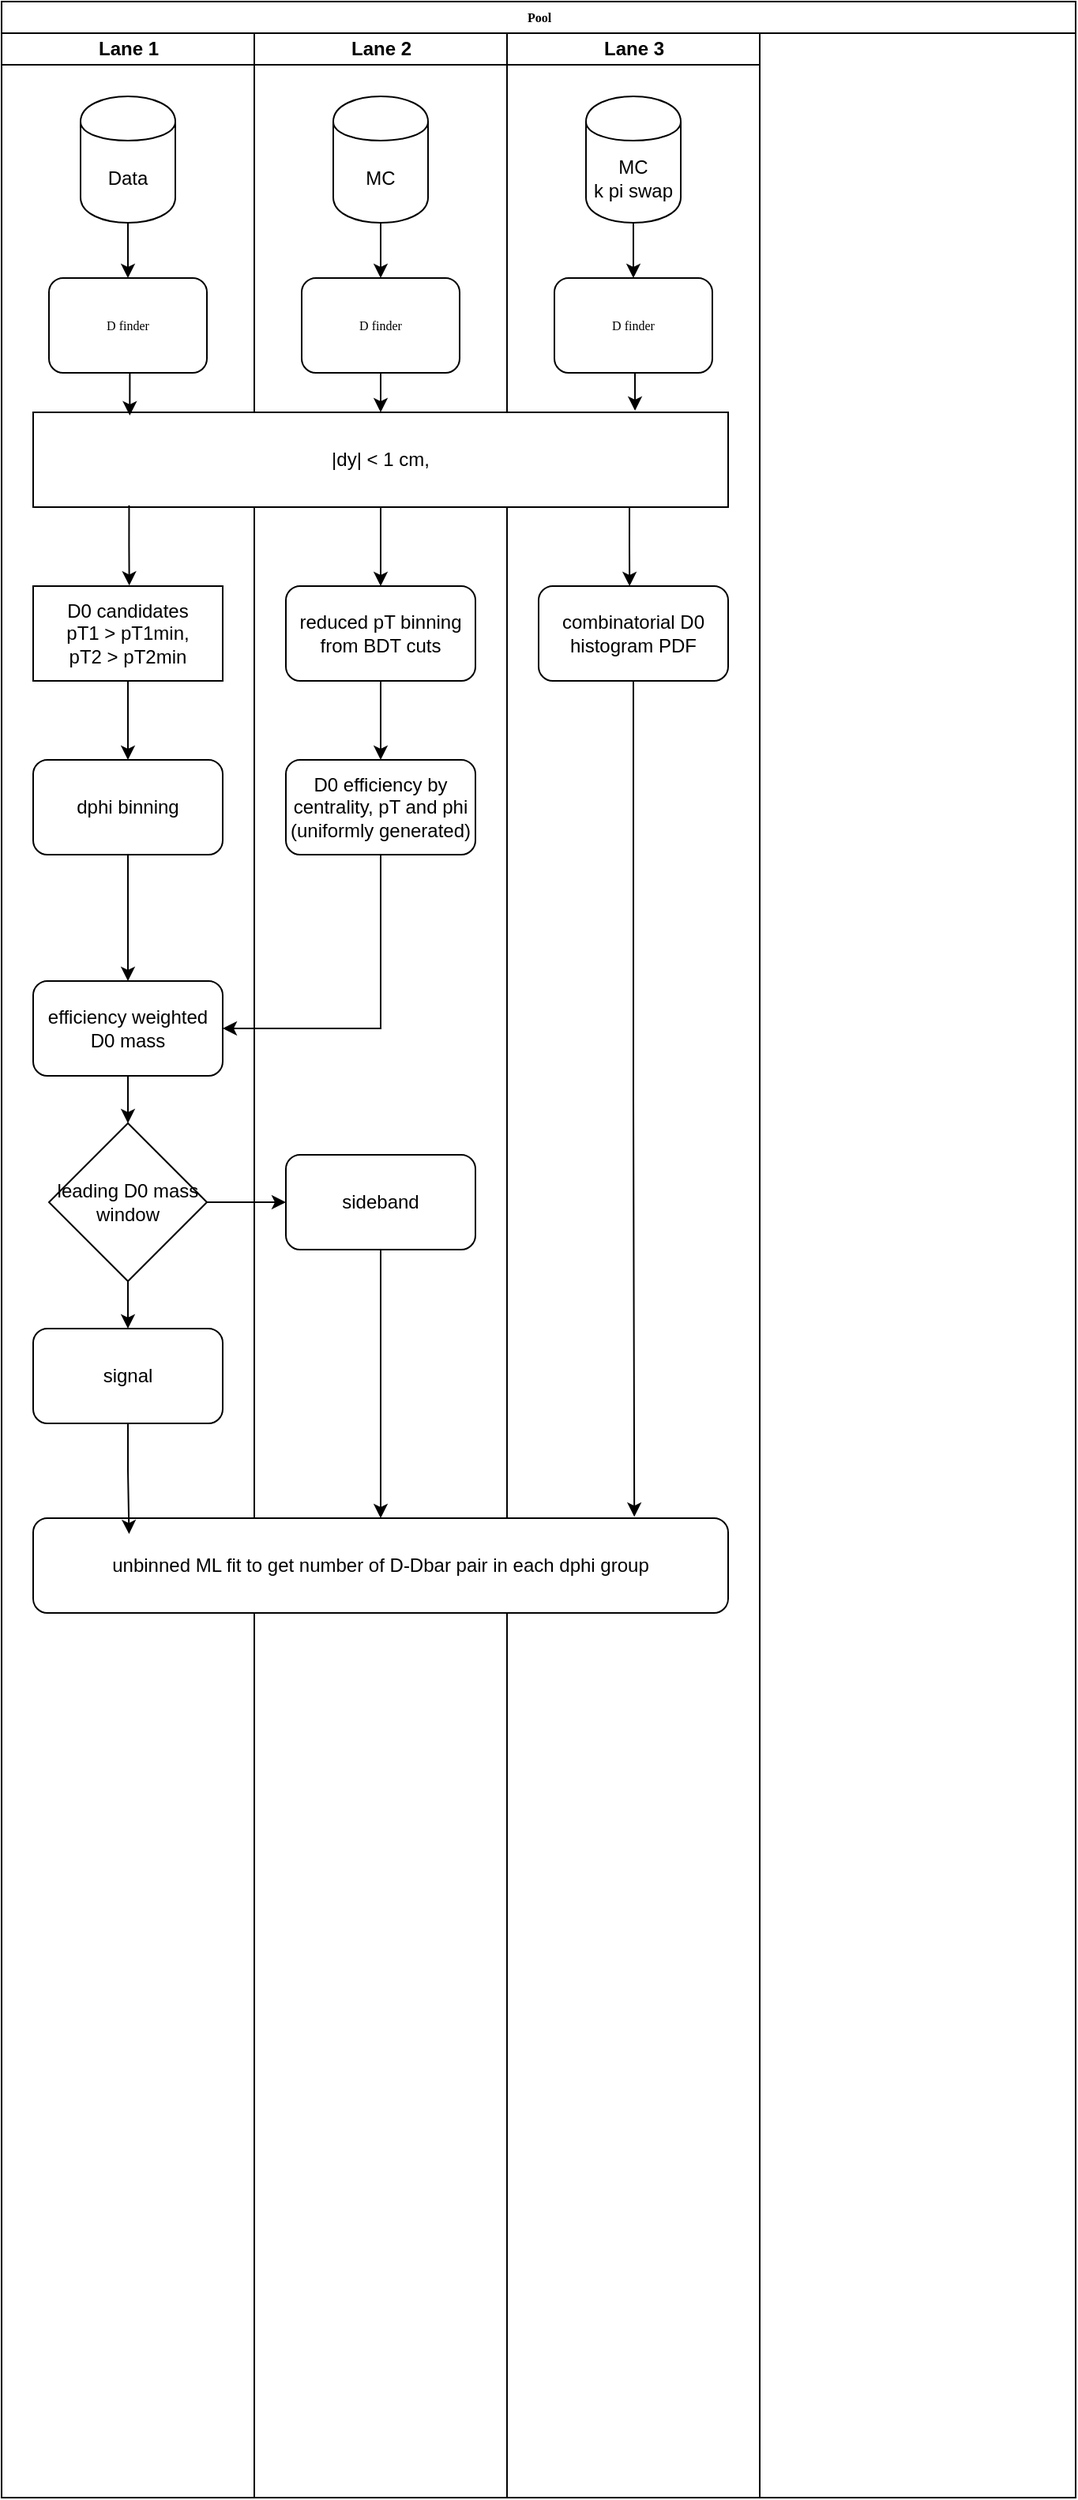 <mxfile version="13.3.1" type="github">
  <diagram name="Page-1" id="74e2e168-ea6b-b213-b513-2b3c1d86103e">
    <mxGraphModel dx="1673" dy="875" grid="1" gridSize="10" guides="1" tooltips="1" connect="1" arrows="1" fold="1" page="1" pageScale="1" pageWidth="1100" pageHeight="850" background="#ffffff" math="0" shadow="0">
      <root>
        <mxCell id="0" />
        <mxCell id="1" parent="0" />
        <mxCell id="77e6c97f196da883-1" value="Pool" style="swimlane;html=1;childLayout=stackLayout;startSize=20;rounded=0;shadow=0;labelBackgroundColor=none;strokeWidth=1;fontFamily=Verdana;fontSize=8;align=center;" parent="1" vertex="1">
          <mxGeometry x="70" y="40" width="680" height="1580" as="geometry" />
        </mxCell>
        <mxCell id="77e6c97f196da883-2" value="Lane 1" style="swimlane;html=1;startSize=20;" parent="77e6c97f196da883-1" vertex="1">
          <mxGeometry y="20" width="160" height="1560" as="geometry" />
        </mxCell>
        <mxCell id="kAKF0bBwQCIukUTh2B5D-12" style="edgeStyle=orthogonalEdgeStyle;rounded=0;orthogonalLoop=1;jettySize=auto;html=1;exitX=0.5;exitY=1;exitDx=0;exitDy=0;entryX=0.5;entryY=0;entryDx=0;entryDy=0;" edge="1" parent="77e6c97f196da883-2" source="kAKF0bBwQCIukUTh2B5D-1" target="77e6c97f196da883-9">
          <mxGeometry relative="1" as="geometry" />
        </mxCell>
        <mxCell id="77e6c97f196da883-9" value="D finder" style="rounded=1;whiteSpace=wrap;html=1;shadow=0;labelBackgroundColor=none;strokeWidth=1;fontFamily=Verdana;fontSize=8;align=center;" parent="77e6c97f196da883-2" vertex="1">
          <mxGeometry x="30" y="155" width="100" height="60" as="geometry" />
        </mxCell>
        <mxCell id="kAKF0bBwQCIukUTh2B5D-1" value="Data" style="shape=cylinder;whiteSpace=wrap;html=1;boundedLbl=1;backgroundOutline=1;" vertex="1" parent="77e6c97f196da883-2">
          <mxGeometry x="50" y="40" width="60" height="80" as="geometry" />
        </mxCell>
        <mxCell id="kAKF0bBwQCIukUTh2B5D-34" style="edgeStyle=orthogonalEdgeStyle;rounded=0;orthogonalLoop=1;jettySize=auto;html=1;exitX=0.5;exitY=1;exitDx=0;exitDy=0;entryX=0.5;entryY=0;entryDx=0;entryDy=0;" edge="1" parent="77e6c97f196da883-2" source="kAKF0bBwQCIukUTh2B5D-26" target="kAKF0bBwQCIukUTh2B5D-33">
          <mxGeometry relative="1" as="geometry" />
        </mxCell>
        <mxCell id="kAKF0bBwQCIukUTh2B5D-26" value="&lt;div&gt;D0 candidates&lt;/div&gt;&lt;div&gt;pT1 &amp;gt; pT1min,&lt;/div&gt;&lt;div&gt;pT2 &amp;gt; pT2min&lt;br&gt;&lt;/div&gt;" style="rounded=0;whiteSpace=wrap;html=1;" vertex="1" parent="77e6c97f196da883-2">
          <mxGeometry x="20" y="350" width="120" height="60" as="geometry" />
        </mxCell>
        <mxCell id="kAKF0bBwQCIukUTh2B5D-38" value="" style="edgeStyle=orthogonalEdgeStyle;rounded=0;orthogonalLoop=1;jettySize=auto;html=1;" edge="1" parent="77e6c97f196da883-2" source="kAKF0bBwQCIukUTh2B5D-33" target="kAKF0bBwQCIukUTh2B5D-37">
          <mxGeometry relative="1" as="geometry" />
        </mxCell>
        <mxCell id="kAKF0bBwQCIukUTh2B5D-33" value="dphi binning" style="rounded=1;whiteSpace=wrap;html=1;" vertex="1" parent="77e6c97f196da883-2">
          <mxGeometry x="20" y="460" width="120" height="60" as="geometry" />
        </mxCell>
        <mxCell id="kAKF0bBwQCIukUTh2B5D-42" style="edgeStyle=orthogonalEdgeStyle;rounded=0;orthogonalLoop=1;jettySize=auto;html=1;exitX=0.5;exitY=1;exitDx=0;exitDy=0;entryX=0.5;entryY=0;entryDx=0;entryDy=0;" edge="1" parent="77e6c97f196da883-2" source="kAKF0bBwQCIukUTh2B5D-37" target="kAKF0bBwQCIukUTh2B5D-40">
          <mxGeometry relative="1" as="geometry" />
        </mxCell>
        <mxCell id="kAKF0bBwQCIukUTh2B5D-37" value="efficiency weighted D0 mass" style="rounded=1;whiteSpace=wrap;html=1;" vertex="1" parent="77e6c97f196da883-2">
          <mxGeometry x="20" y="600" width="120" height="60" as="geometry" />
        </mxCell>
        <mxCell id="kAKF0bBwQCIukUTh2B5D-61" style="edgeStyle=orthogonalEdgeStyle;rounded=0;orthogonalLoop=1;jettySize=auto;html=1;exitX=0.5;exitY=1;exitDx=0;exitDy=0;entryX=0.5;entryY=0;entryDx=0;entryDy=0;" edge="1" parent="77e6c97f196da883-2" source="kAKF0bBwQCIukUTh2B5D-40" target="kAKF0bBwQCIukUTh2B5D-60">
          <mxGeometry relative="1" as="geometry" />
        </mxCell>
        <mxCell id="kAKF0bBwQCIukUTh2B5D-40" value="leading D0 mass window" style="rhombus;whiteSpace=wrap;html=1;" vertex="1" parent="77e6c97f196da883-2">
          <mxGeometry x="30" y="690" width="100" height="100" as="geometry" />
        </mxCell>
        <mxCell id="kAKF0bBwQCIukUTh2B5D-60" value="signal " style="rounded=1;whiteSpace=wrap;html=1;" vertex="1" parent="77e6c97f196da883-2">
          <mxGeometry x="20" y="820" width="120" height="60" as="geometry" />
        </mxCell>
        <mxCell id="77e6c97f196da883-3" value="Lane 2" style="swimlane;html=1;startSize=20;" parent="77e6c97f196da883-1" vertex="1">
          <mxGeometry x="160" y="20" width="160" height="1560" as="geometry" />
        </mxCell>
        <mxCell id="kAKF0bBwQCIukUTh2B5D-6" value="D finder" style="rounded=1;whiteSpace=wrap;html=1;shadow=0;labelBackgroundColor=none;strokeWidth=1;fontFamily=Verdana;fontSize=8;align=center;" vertex="1" parent="77e6c97f196da883-3">
          <mxGeometry x="30" y="155" width="100" height="60" as="geometry" />
        </mxCell>
        <mxCell id="kAKF0bBwQCIukUTh2B5D-2" value="MC" style="shape=cylinder;whiteSpace=wrap;html=1;boundedLbl=1;backgroundOutline=1;" vertex="1" parent="77e6c97f196da883-3">
          <mxGeometry x="50" y="40" width="60" height="80" as="geometry" />
        </mxCell>
        <mxCell id="kAKF0bBwQCIukUTh2B5D-13" style="edgeStyle=orthogonalEdgeStyle;rounded=0;orthogonalLoop=1;jettySize=auto;html=1;exitX=0.5;exitY=1;exitDx=0;exitDy=0;entryX=0.5;entryY=0;entryDx=0;entryDy=0;" edge="1" parent="77e6c97f196da883-3" source="kAKF0bBwQCIukUTh2B5D-2" target="kAKF0bBwQCIukUTh2B5D-6">
          <mxGeometry relative="1" as="geometry">
            <mxPoint x="80" y="150" as="targetPoint" />
          </mxGeometry>
        </mxCell>
        <mxCell id="kAKF0bBwQCIukUTh2B5D-24" value="" style="edgeStyle=orthogonalEdgeStyle;rounded=0;orthogonalLoop=1;jettySize=auto;html=1;" edge="1" parent="77e6c97f196da883-3" source="kAKF0bBwQCIukUTh2B5D-21" target="kAKF0bBwQCIukUTh2B5D-23">
          <mxGeometry relative="1" as="geometry" />
        </mxCell>
        <mxCell id="kAKF0bBwQCIukUTh2B5D-23" value="D0 efficiency by centrality, pT and phi (uniformly generated)" style="rounded=1;whiteSpace=wrap;html=1;" vertex="1" parent="77e6c97f196da883-3">
          <mxGeometry x="20" y="460" width="120" height="60" as="geometry" />
        </mxCell>
        <mxCell id="kAKF0bBwQCIukUTh2B5D-21" value="reduced pT binning from BDT cuts" style="rounded=1;whiteSpace=wrap;html=1;" vertex="1" parent="77e6c97f196da883-3">
          <mxGeometry x="20" y="350" width="120" height="60" as="geometry" />
        </mxCell>
        <mxCell id="kAKF0bBwQCIukUTh2B5D-43" value="sideband" style="rounded=1;whiteSpace=wrap;html=1;" vertex="1" parent="77e6c97f196da883-3">
          <mxGeometry x="20" y="710" width="120" height="60" as="geometry" />
        </mxCell>
        <mxCell id="77e6c97f196da883-4" value="Lane 3" style="swimlane;html=1;startSize=20;" parent="77e6c97f196da883-1" vertex="1">
          <mxGeometry x="320" y="20" width="160" height="1560" as="geometry" />
        </mxCell>
        <mxCell id="kAKF0bBwQCIukUTh2B5D-36" style="edgeStyle=orthogonalEdgeStyle;rounded=0;orthogonalLoop=1;jettySize=auto;html=1;entryX=0.48;entryY=0;entryDx=0;entryDy=0;entryPerimeter=0;exitX=0.858;exitY=1;exitDx=0;exitDy=0;exitPerimeter=0;" edge="1" parent="77e6c97f196da883-4" source="kAKF0bBwQCIukUTh2B5D-15" target="kAKF0bBwQCIukUTh2B5D-35">
          <mxGeometry relative="1" as="geometry">
            <mxPoint x="79" y="300" as="sourcePoint" />
            <Array as="points">
              <mxPoint x="78" y="325" />
              <mxPoint x="78" y="325" />
            </Array>
          </mxGeometry>
        </mxCell>
        <mxCell id="kAKF0bBwQCIukUTh2B5D-15" value="|dy| &amp;lt; 1 cm, " style="rounded=0;whiteSpace=wrap;html=1;" vertex="1" parent="77e6c97f196da883-4">
          <mxGeometry x="-300" y="240" width="440" height="60" as="geometry" />
        </mxCell>
        <mxCell id="kAKF0bBwQCIukUTh2B5D-3" value="&lt;div&gt;MC&lt;/div&gt;&lt;div&gt;k pi swap&lt;br&gt;&lt;/div&gt;" style="shape=cylinder;whiteSpace=wrap;html=1;boundedLbl=1;backgroundOutline=1;" vertex="1" parent="77e6c97f196da883-4">
          <mxGeometry x="50" y="40" width="60" height="80" as="geometry" />
        </mxCell>
        <mxCell id="kAKF0bBwQCIukUTh2B5D-19" style="edgeStyle=orthogonalEdgeStyle;rounded=0;orthogonalLoop=1;jettySize=auto;html=1;exitX=0.5;exitY=1;exitDx=0;exitDy=0;entryX=0.866;entryY=-0.017;entryDx=0;entryDy=0;entryPerimeter=0;" edge="1" parent="77e6c97f196da883-4" source="kAKF0bBwQCIukUTh2B5D-8" target="kAKF0bBwQCIukUTh2B5D-15">
          <mxGeometry relative="1" as="geometry" />
        </mxCell>
        <mxCell id="kAKF0bBwQCIukUTh2B5D-8" value="D finder" style="rounded=1;whiteSpace=wrap;html=1;shadow=0;labelBackgroundColor=none;strokeWidth=1;fontFamily=Verdana;fontSize=8;align=center;" vertex="1" parent="77e6c97f196da883-4">
          <mxGeometry x="30" y="155" width="100" height="60" as="geometry" />
        </mxCell>
        <mxCell id="kAKF0bBwQCIukUTh2B5D-14" style="edgeStyle=orthogonalEdgeStyle;rounded=0;orthogonalLoop=1;jettySize=auto;html=1;exitX=0.5;exitY=1;exitDx=0;exitDy=0;entryX=0.5;entryY=0;entryDx=0;entryDy=0;" edge="1" parent="77e6c97f196da883-4" source="kAKF0bBwQCIukUTh2B5D-3" target="kAKF0bBwQCIukUTh2B5D-8">
          <mxGeometry relative="1" as="geometry">
            <mxPoint x="80" y="150" as="targetPoint" />
          </mxGeometry>
        </mxCell>
        <mxCell id="kAKF0bBwQCIukUTh2B5D-66" style="edgeStyle=orthogonalEdgeStyle;rounded=0;orthogonalLoop=1;jettySize=auto;html=1;exitX=0.5;exitY=1;exitDx=0;exitDy=0;entryX=0.865;entryY=-0.015;entryDx=0;entryDy=0;entryPerimeter=0;" edge="1" parent="77e6c97f196da883-4" source="kAKF0bBwQCIukUTh2B5D-35" target="kAKF0bBwQCIukUTh2B5D-62">
          <mxGeometry relative="1" as="geometry" />
        </mxCell>
        <mxCell id="kAKF0bBwQCIukUTh2B5D-35" value="combinatorial D0 histogram PDF" style="rounded=1;whiteSpace=wrap;html=1;" vertex="1" parent="77e6c97f196da883-4">
          <mxGeometry x="20" y="350" width="120" height="60" as="geometry" />
        </mxCell>
        <mxCell id="kAKF0bBwQCIukUTh2B5D-62" value="unbinned ML fit to get number of D-Dbar pair in each dphi group " style="rounded=1;whiteSpace=wrap;html=1;" vertex="1" parent="77e6c97f196da883-4">
          <mxGeometry x="-300" y="940" width="440" height="60" as="geometry" />
        </mxCell>
        <mxCell id="kAKF0bBwQCIukUTh2B5D-18" style="edgeStyle=orthogonalEdgeStyle;rounded=0;orthogonalLoop=1;jettySize=auto;html=1;exitX=0.5;exitY=1;exitDx=0;exitDy=0;entryX=0.139;entryY=0.033;entryDx=0;entryDy=0;entryPerimeter=0;" edge="1" parent="77e6c97f196da883-1" source="77e6c97f196da883-9" target="kAKF0bBwQCIukUTh2B5D-15">
          <mxGeometry relative="1" as="geometry" />
        </mxCell>
        <mxCell id="kAKF0bBwQCIukUTh2B5D-20" style="edgeStyle=orthogonalEdgeStyle;rounded=0;orthogonalLoop=1;jettySize=auto;html=1;exitX=0.5;exitY=1;exitDx=0;exitDy=0;entryX=0.5;entryY=0;entryDx=0;entryDy=0;" edge="1" parent="77e6c97f196da883-1" source="kAKF0bBwQCIukUTh2B5D-6" target="kAKF0bBwQCIukUTh2B5D-15">
          <mxGeometry relative="1" as="geometry" />
        </mxCell>
        <mxCell id="kAKF0bBwQCIukUTh2B5D-22" style="edgeStyle=orthogonalEdgeStyle;rounded=0;orthogonalLoop=1;jettySize=auto;html=1;exitX=0.5;exitY=1;exitDx=0;exitDy=0;entryX=0.5;entryY=0;entryDx=0;entryDy=0;" edge="1" parent="77e6c97f196da883-1" source="kAKF0bBwQCIukUTh2B5D-15" target="kAKF0bBwQCIukUTh2B5D-21">
          <mxGeometry relative="1" as="geometry" />
        </mxCell>
        <mxCell id="kAKF0bBwQCIukUTh2B5D-28" style="edgeStyle=orthogonalEdgeStyle;rounded=0;orthogonalLoop=1;jettySize=auto;html=1;entryX=0.507;entryY=-0.006;entryDx=0;entryDy=0;exitX=0.138;exitY=0.982;exitDx=0;exitDy=0;exitPerimeter=0;entryPerimeter=0;" edge="1" parent="77e6c97f196da883-1" source="kAKF0bBwQCIukUTh2B5D-15" target="kAKF0bBwQCIukUTh2B5D-26">
          <mxGeometry relative="1" as="geometry">
            <mxPoint x="80" y="321" as="sourcePoint" />
          </mxGeometry>
        </mxCell>
        <mxCell id="kAKF0bBwQCIukUTh2B5D-39" style="edgeStyle=orthogonalEdgeStyle;rounded=0;orthogonalLoop=1;jettySize=auto;html=1;exitX=0.5;exitY=1;exitDx=0;exitDy=0;entryX=1;entryY=0.5;entryDx=0;entryDy=0;" edge="1" parent="77e6c97f196da883-1" source="kAKF0bBwQCIukUTh2B5D-23" target="kAKF0bBwQCIukUTh2B5D-37">
          <mxGeometry relative="1" as="geometry" />
        </mxCell>
        <mxCell id="kAKF0bBwQCIukUTh2B5D-44" style="edgeStyle=orthogonalEdgeStyle;rounded=0;orthogonalLoop=1;jettySize=auto;html=1;exitX=1;exitY=0.5;exitDx=0;exitDy=0;entryX=0;entryY=0.5;entryDx=0;entryDy=0;" edge="1" parent="77e6c97f196da883-1" source="kAKF0bBwQCIukUTh2B5D-40" target="kAKF0bBwQCIukUTh2B5D-43">
          <mxGeometry relative="1" as="geometry" />
        </mxCell>
        <mxCell id="kAKF0bBwQCIukUTh2B5D-64" style="edgeStyle=orthogonalEdgeStyle;rounded=0;orthogonalLoop=1;jettySize=auto;html=1;exitX=0.5;exitY=1;exitDx=0;exitDy=0;entryX=0.138;entryY=0.167;entryDx=0;entryDy=0;entryPerimeter=0;" edge="1" parent="77e6c97f196da883-1" source="kAKF0bBwQCIukUTh2B5D-60" target="kAKF0bBwQCIukUTh2B5D-62">
          <mxGeometry relative="1" as="geometry" />
        </mxCell>
        <mxCell id="kAKF0bBwQCIukUTh2B5D-65" style="edgeStyle=orthogonalEdgeStyle;rounded=0;orthogonalLoop=1;jettySize=auto;html=1;exitX=0.5;exitY=1;exitDx=0;exitDy=0;entryX=0.5;entryY=0;entryDx=0;entryDy=0;" edge="1" parent="77e6c97f196da883-1" source="kAKF0bBwQCIukUTh2B5D-43" target="kAKF0bBwQCIukUTh2B5D-62">
          <mxGeometry relative="1" as="geometry" />
        </mxCell>
      </root>
    </mxGraphModel>
  </diagram>
</mxfile>
